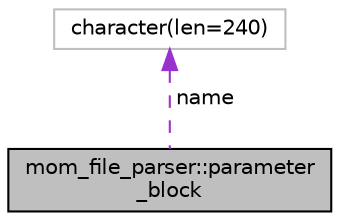 digraph "mom_file_parser::parameter_block"
{
 // INTERACTIVE_SVG=YES
 // LATEX_PDF_SIZE
  edge [fontname="Helvetica",fontsize="10",labelfontname="Helvetica",labelfontsize="10"];
  node [fontname="Helvetica",fontsize="10",shape=record];
  Node1 [label="mom_file_parser::parameter\l_block",height=0.2,width=0.4,color="black", fillcolor="grey75", style="filled", fontcolor="black",tooltip="Specify the active parameter block."];
  Node2 -> Node1 [dir="back",color="darkorchid3",fontsize="10",style="dashed",label=" name" ,fontname="Helvetica"];
  Node2 [label="character(len=240)",height=0.2,width=0.4,color="grey75", fillcolor="white", style="filled",tooltip=" "];
}
